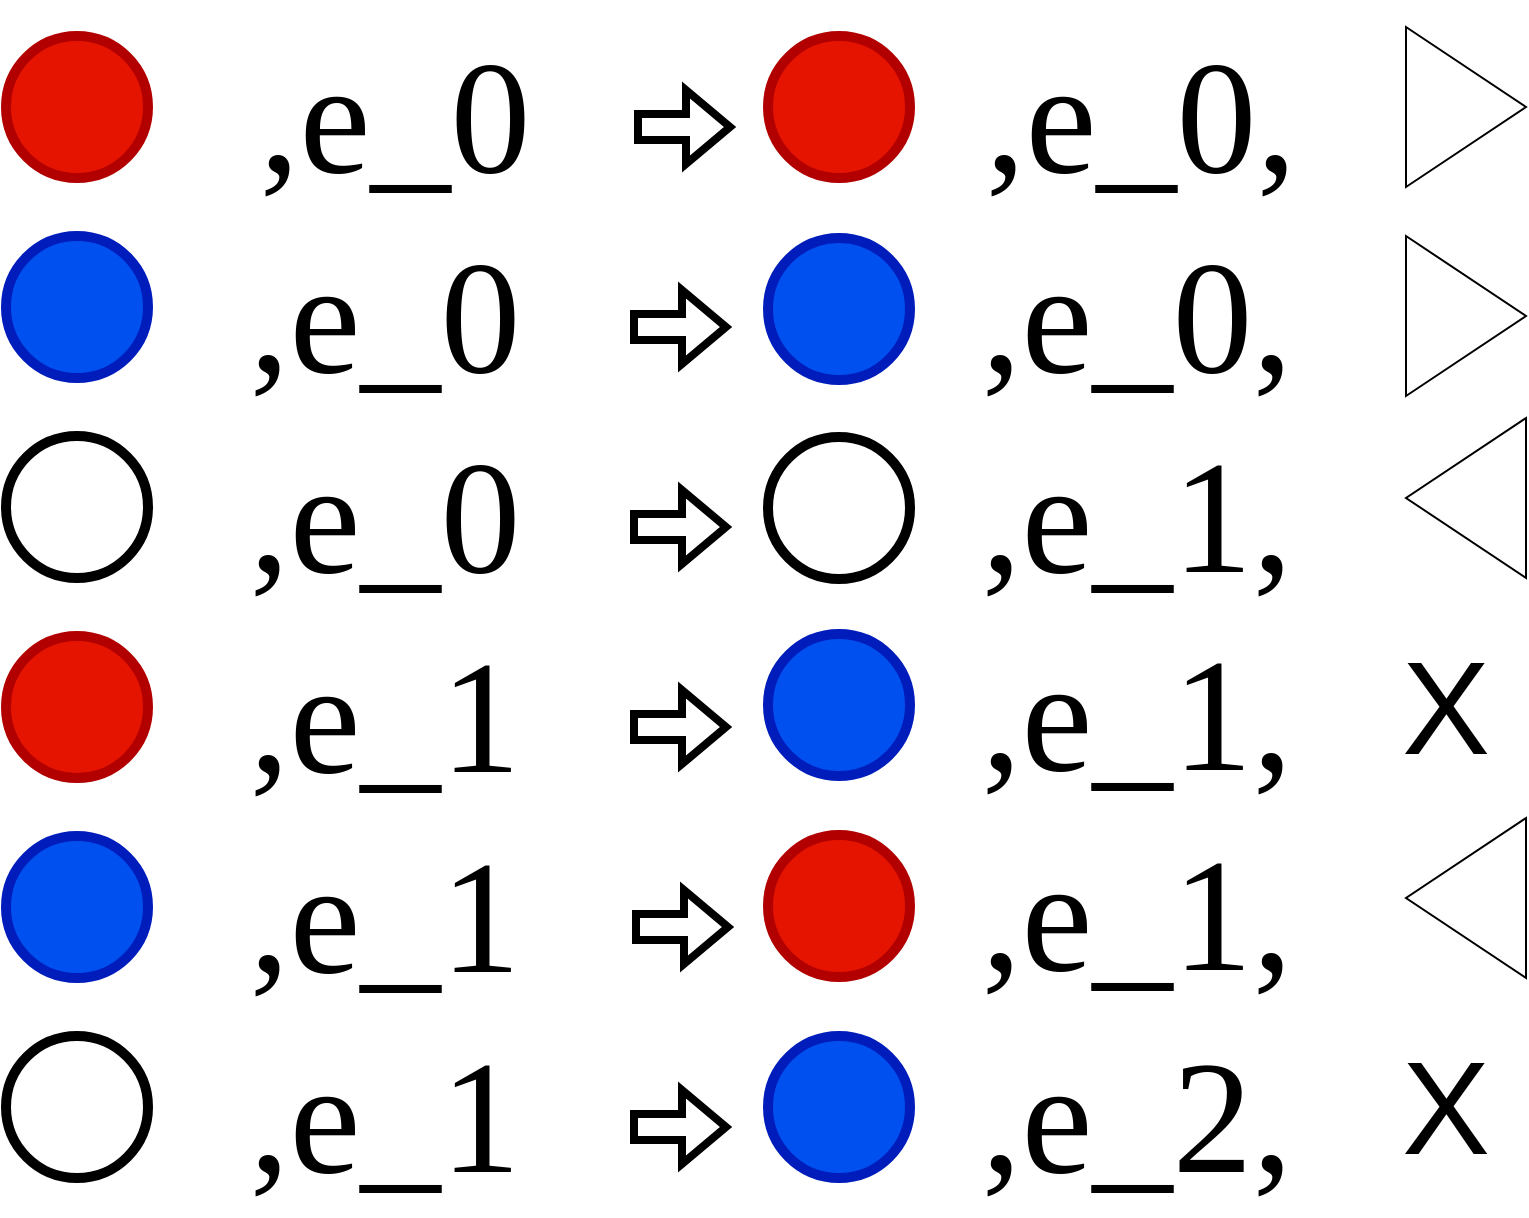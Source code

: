<mxfile version="28.2.5" pages="2">
  <diagram name="Vierge" id="iw29GuTBBNWIZzp9MncZ">
    <mxGraphModel dx="1418" dy="786" grid="1" gridSize="10" guides="1" tooltips="1" connect="1" arrows="1" fold="1" page="1" pageScale="1" pageWidth="827" pageHeight="1169" math="0" shadow="0">
      <root>
        <mxCell id="0" />
        <mxCell id="1" parent="0" />
        <mxCell id="5Nw2cEjZZyRtjWfq3DIT-2" value="" style="group" parent="1" vertex="1" connectable="0">
          <mxGeometry x="121" y="40" width="679" height="75.5" as="geometry" />
        </mxCell>
        <mxCell id="Um1-8LYJTlw4Rx7Kc_Mi-1" value="&lt;font style=&quot;font-size: 80px;&quot; face=&quot;Lucida Console&quot;&gt;,e_0&lt;/font&gt;" style="text;html=1;align=center;verticalAlign=middle;whiteSpace=wrap;rounded=0;fontSize=90;" parent="5Nw2cEjZZyRtjWfq3DIT-2" vertex="1">
          <mxGeometry x="-11" y="1" width="249" height="70" as="geometry" />
        </mxCell>
        <mxCell id="Um1-8LYJTlw4Rx7Kc_Mi-2" value="" style="shape=flexArrow;endArrow=classic;html=1;rounded=0;strokeWidth=4;" parent="5Nw2cEjZZyRtjWfq3DIT-2" edge="1">
          <mxGeometry width="50" height="50" relative="1" as="geometry">
            <mxPoint x="233" y="45.5" as="sourcePoint" />
            <mxPoint x="283" y="45.5" as="targetPoint" />
          </mxGeometry>
        </mxCell>
        <mxCell id="Um1-8LYJTlw4Rx7Kc_Mi-7" value="&lt;font style=&quot;font-size: 80px;&quot; face=&quot;Lucida Console&quot;&gt;,e_0,&lt;/font&gt;" style="text;html=1;align=center;verticalAlign=middle;whiteSpace=wrap;rounded=0;fontSize=90;" parent="5Nw2cEjZZyRtjWfq3DIT-2" vertex="1">
          <mxGeometry x="362" y="1" width="249" height="70" as="geometry" />
        </mxCell>
        <mxCell id="Um1-8LYJTlw4Rx7Kc_Mi-8" value="" style="ellipse;whiteSpace=wrap;html=1;aspect=fixed;strokeWidth=5;fillColor=#e51400;fontColor=#ffffff;strokeColor=#B20000;" parent="5Nw2cEjZZyRtjWfq3DIT-2" vertex="1">
          <mxGeometry x="300" width="71" height="71" as="geometry" />
        </mxCell>
        <mxCell id="PAMK1-eFw-0-vU9jOSh3-5" value="" style="triangle;whiteSpace=wrap;html=1;" vertex="1" parent="5Nw2cEjZZyRtjWfq3DIT-2">
          <mxGeometry x="619" y="-4.5" width="60" height="80" as="geometry" />
        </mxCell>
        <mxCell id="5Nw2cEjZZyRtjWfq3DIT-3" value="" style="group" parent="1" vertex="1" connectable="0">
          <mxGeometry x="40" y="140" width="670" height="71" as="geometry" />
        </mxCell>
        <mxCell id="5Nw2cEjZZyRtjWfq3DIT-4" value="&lt;font style=&quot;font-size: 80px;&quot; face=&quot;Lucida Console&quot;&gt;,e_0&lt;/font&gt;" style="text;html=1;align=center;verticalAlign=middle;whiteSpace=wrap;rounded=0;fontSize=90;" parent="5Nw2cEjZZyRtjWfq3DIT-3" vertex="1">
          <mxGeometry x="50" y="0.5" width="279" height="70" as="geometry" />
        </mxCell>
        <mxCell id="5Nw2cEjZZyRtjWfq3DIT-5" value="" style="shape=flexArrow;endArrow=classic;html=1;rounded=0;strokeWidth=4;" parent="5Nw2cEjZZyRtjWfq3DIT-3" edge="1">
          <mxGeometry width="50" height="50" relative="1" as="geometry">
            <mxPoint x="312" y="45.5" as="sourcePoint" />
            <mxPoint x="362" y="45.5" as="targetPoint" />
          </mxGeometry>
        </mxCell>
        <mxCell id="5Nw2cEjZZyRtjWfq3DIT-6" value="" style="ellipse;whiteSpace=wrap;html=1;aspect=fixed;strokeWidth=5;fillColor=#0050ef;fontColor=#ffffff;strokeColor=#001DBC;" parent="5Nw2cEjZZyRtjWfq3DIT-3" vertex="1">
          <mxGeometry width="71" height="71" as="geometry" />
        </mxCell>
        <mxCell id="5Nw2cEjZZyRtjWfq3DIT-7" value="&lt;span style=&quot;font-family: &amp;quot;Lucida Console&amp;quot;; font-size: 80px;&quot;&gt;,e_0,&lt;/span&gt;" style="text;html=1;align=center;verticalAlign=middle;whiteSpace=wrap;rounded=0;fontSize=90;" parent="5Nw2cEjZZyRtjWfq3DIT-3" vertex="1">
          <mxGeometry x="441" y="1" width="249" height="70" as="geometry" />
        </mxCell>
        <mxCell id="5Nw2cEjZZyRtjWfq3DIT-8" value="" style="ellipse;whiteSpace=wrap;html=1;aspect=fixed;strokeWidth=5;fillColor=#0050ef;fontColor=#ffffff;strokeColor=#001DBC;" parent="5Nw2cEjZZyRtjWfq3DIT-3" vertex="1">
          <mxGeometry x="381" y="1" width="71" height="71" as="geometry" />
        </mxCell>
        <mxCell id="5Nw2cEjZZyRtjWfq3DIT-9" value="" style="group" parent="1" vertex="1" connectable="0">
          <mxGeometry x="40" y="240" width="670" height="71" as="geometry" />
        </mxCell>
        <mxCell id="5Nw2cEjZZyRtjWfq3DIT-10" value="&lt;font style=&quot;font-size: 80px;&quot; face=&quot;Lucida Console&quot;&gt;,e_0&lt;/font&gt;" style="text;html=1;align=center;verticalAlign=middle;whiteSpace=wrap;rounded=0;fontSize=90;" parent="5Nw2cEjZZyRtjWfq3DIT-9" vertex="1">
          <mxGeometry x="50" y="0.5" width="279" height="70" as="geometry" />
        </mxCell>
        <mxCell id="5Nw2cEjZZyRtjWfq3DIT-11" value="" style="shape=flexArrow;endArrow=classic;html=1;rounded=0;strokeWidth=4;" parent="5Nw2cEjZZyRtjWfq3DIT-9" edge="1">
          <mxGeometry width="50" height="50" relative="1" as="geometry">
            <mxPoint x="312" y="45.5" as="sourcePoint" />
            <mxPoint x="362" y="45.5" as="targetPoint" />
          </mxGeometry>
        </mxCell>
        <mxCell id="5Nw2cEjZZyRtjWfq3DIT-12" value="" style="ellipse;whiteSpace=wrap;html=1;aspect=fixed;strokeWidth=5;" parent="5Nw2cEjZZyRtjWfq3DIT-9" vertex="1">
          <mxGeometry width="71" height="71" as="geometry" />
        </mxCell>
        <mxCell id="5Nw2cEjZZyRtjWfq3DIT-13" value="&lt;span style=&quot;font-family: &amp;quot;Lucida Console&amp;quot;; font-size: 80px;&quot;&gt;,e_1,&lt;/span&gt;" style="text;html=1;align=center;verticalAlign=middle;whiteSpace=wrap;rounded=0;fontSize=90;" parent="5Nw2cEjZZyRtjWfq3DIT-9" vertex="1">
          <mxGeometry x="441" y="0.5" width="249" height="70" as="geometry" />
        </mxCell>
        <mxCell id="5Nw2cEjZZyRtjWfq3DIT-14" value="" style="ellipse;whiteSpace=wrap;html=1;aspect=fixed;strokeWidth=5;" parent="5Nw2cEjZZyRtjWfq3DIT-9" vertex="1">
          <mxGeometry x="381" y="0.5" width="71" height="71" as="geometry" />
        </mxCell>
        <mxCell id="5Nw2cEjZZyRtjWfq3DIT-15" value="" style="group" parent="1" vertex="1" connectable="0">
          <mxGeometry x="40" y="340" width="670" height="71" as="geometry" />
        </mxCell>
        <mxCell id="5Nw2cEjZZyRtjWfq3DIT-16" value="&lt;font style=&quot;font-size: 80px;&quot; face=&quot;Lucida Console&quot;&gt;,e_1&lt;/font&gt;" style="text;html=1;align=center;verticalAlign=middle;whiteSpace=wrap;rounded=0;fontSize=90;" parent="5Nw2cEjZZyRtjWfq3DIT-15" vertex="1">
          <mxGeometry x="50" y="0.5" width="279" height="70" as="geometry" />
        </mxCell>
        <mxCell id="5Nw2cEjZZyRtjWfq3DIT-17" value="" style="shape=flexArrow;endArrow=classic;html=1;rounded=0;strokeWidth=4;" parent="5Nw2cEjZZyRtjWfq3DIT-15" edge="1">
          <mxGeometry width="50" height="50" relative="1" as="geometry">
            <mxPoint x="312" y="45.5" as="sourcePoint" />
            <mxPoint x="362" y="45.5" as="targetPoint" />
          </mxGeometry>
        </mxCell>
        <mxCell id="5Nw2cEjZZyRtjWfq3DIT-18" value="" style="ellipse;whiteSpace=wrap;html=1;aspect=fixed;strokeWidth=5;fillColor=#e51400;fontColor=#ffffff;strokeColor=#B20000;" parent="5Nw2cEjZZyRtjWfq3DIT-15" vertex="1">
          <mxGeometry width="71" height="71" as="geometry" />
        </mxCell>
        <mxCell id="5Nw2cEjZZyRtjWfq3DIT-19" value="&lt;span style=&quot;font-family: &amp;quot;Lucida Console&amp;quot;; font-size: 80px;&quot;&gt;,e_1,&lt;/span&gt;" style="text;html=1;align=center;verticalAlign=middle;whiteSpace=wrap;rounded=0;fontSize=90;" parent="5Nw2cEjZZyRtjWfq3DIT-15" vertex="1">
          <mxGeometry x="441" width="249" height="70" as="geometry" />
        </mxCell>
        <mxCell id="5Nw2cEjZZyRtjWfq3DIT-20" value="" style="ellipse;whiteSpace=wrap;html=1;aspect=fixed;strokeWidth=5;fillColor=#0050ef;fontColor=#ffffff;strokeColor=#001DBC;" parent="5Nw2cEjZZyRtjWfq3DIT-15" vertex="1">
          <mxGeometry x="381" y="-1" width="71" height="71" as="geometry" />
        </mxCell>
        <mxCell id="5Nw2cEjZZyRtjWfq3DIT-51" value="" style="group" parent="1" vertex="1" connectable="0">
          <mxGeometry x="40" y="440" width="670" height="71" as="geometry" />
        </mxCell>
        <mxCell id="5Nw2cEjZZyRtjWfq3DIT-52" value="&lt;font style=&quot;font-size: 80px;&quot; face=&quot;Lucida Console&quot;&gt;,e_1&lt;/font&gt;" style="text;html=1;align=center;verticalAlign=middle;whiteSpace=wrap;rounded=0;fontSize=90;" parent="5Nw2cEjZZyRtjWfq3DIT-51" vertex="1">
          <mxGeometry x="50" y="0.5" width="279" height="70" as="geometry" />
        </mxCell>
        <mxCell id="5Nw2cEjZZyRtjWfq3DIT-53" value="" style="shape=flexArrow;endArrow=classic;html=1;rounded=0;strokeWidth=4;" parent="5Nw2cEjZZyRtjWfq3DIT-51" edge="1">
          <mxGeometry width="50" height="50" relative="1" as="geometry">
            <mxPoint x="313" y="45.5" as="sourcePoint" />
            <mxPoint x="363" y="45.5" as="targetPoint" />
          </mxGeometry>
        </mxCell>
        <mxCell id="5Nw2cEjZZyRtjWfq3DIT-54" value="" style="ellipse;whiteSpace=wrap;html=1;aspect=fixed;strokeWidth=5;fillColor=#0050ef;fontColor=#ffffff;strokeColor=#001DBC;" parent="5Nw2cEjZZyRtjWfq3DIT-51" vertex="1">
          <mxGeometry width="71" height="71" as="geometry" />
        </mxCell>
        <mxCell id="5Nw2cEjZZyRtjWfq3DIT-56" value="" style="ellipse;whiteSpace=wrap;html=1;aspect=fixed;strokeWidth=5;fillColor=#e51400;fontColor=#ffffff;strokeColor=#B20000;" parent="5Nw2cEjZZyRtjWfq3DIT-51" vertex="1">
          <mxGeometry x="381" y="-0.5" width="71" height="71" as="geometry" />
        </mxCell>
        <mxCell id="5Nw2cEjZZyRtjWfq3DIT-57" value="" style="group" parent="1" vertex="1" connectable="0">
          <mxGeometry x="40" y="540" width="670" height="71" as="geometry" />
        </mxCell>
        <mxCell id="5Nw2cEjZZyRtjWfq3DIT-58" value="&lt;font style=&quot;font-size: 80px;&quot; face=&quot;Lucida Console&quot;&gt;,e_1&lt;/font&gt;" style="text;html=1;align=center;verticalAlign=middle;whiteSpace=wrap;rounded=0;fontSize=90;" parent="5Nw2cEjZZyRtjWfq3DIT-57" vertex="1">
          <mxGeometry x="50" y="0.5" width="279" height="70" as="geometry" />
        </mxCell>
        <mxCell id="5Nw2cEjZZyRtjWfq3DIT-59" value="" style="shape=flexArrow;endArrow=classic;html=1;rounded=0;strokeWidth=4;" parent="5Nw2cEjZZyRtjWfq3DIT-57" edge="1">
          <mxGeometry width="50" height="50" relative="1" as="geometry">
            <mxPoint x="312" y="45.5" as="sourcePoint" />
            <mxPoint x="362" y="45.5" as="targetPoint" />
          </mxGeometry>
        </mxCell>
        <mxCell id="5Nw2cEjZZyRtjWfq3DIT-60" value="" style="ellipse;whiteSpace=wrap;html=1;aspect=fixed;strokeWidth=5;" parent="5Nw2cEjZZyRtjWfq3DIT-57" vertex="1">
          <mxGeometry width="71" height="71" as="geometry" />
        </mxCell>
        <mxCell id="5Nw2cEjZZyRtjWfq3DIT-61" value="&lt;span style=&quot;font-family: &amp;quot;Lucida Console&amp;quot;; font-size: 80px;&quot;&gt;,e_2,&lt;/span&gt;" style="text;html=1;align=center;verticalAlign=middle;whiteSpace=wrap;rounded=0;fontSize=90;" parent="5Nw2cEjZZyRtjWfq3DIT-57" vertex="1">
          <mxGeometry x="441" y="1" width="249" height="70" as="geometry" />
        </mxCell>
        <mxCell id="5Nw2cEjZZyRtjWfq3DIT-62" value="" style="ellipse;whiteSpace=wrap;html=1;aspect=fixed;strokeWidth=5;fillColor=#0050ef;fontColor=#ffffff;strokeColor=#001DBC;" parent="5Nw2cEjZZyRtjWfq3DIT-57" vertex="1">
          <mxGeometry x="381" width="71" height="71" as="geometry" />
        </mxCell>
        <mxCell id="Um1-8LYJTlw4Rx7Kc_Mi-4" value="" style="ellipse;whiteSpace=wrap;html=1;aspect=fixed;strokeWidth=5;fillColor=#e51400;fontColor=#ffffff;strokeColor=#B20000;" parent="1" vertex="1">
          <mxGeometry x="40" y="40" width="71" height="71" as="geometry" />
        </mxCell>
        <mxCell id="5Nw2cEjZZyRtjWfq3DIT-55" value="&lt;span style=&quot;font-family: &amp;quot;Lucida Console&amp;quot;; font-size: 80px;&quot;&gt;,e_1,&lt;/span&gt;" style="text;html=1;align=center;verticalAlign=middle;whiteSpace=wrap;rounded=0;fontSize=90;" parent="1" vertex="1">
          <mxGeometry x="481" y="440" width="249" height="70" as="geometry" />
        </mxCell>
        <mxCell id="PAMK1-eFw-0-vU9jOSh3-6" value="" style="triangle;whiteSpace=wrap;html=1;" vertex="1" parent="1">
          <mxGeometry x="740" y="140" width="60" height="80" as="geometry" />
        </mxCell>
        <mxCell id="PAMK1-eFw-0-vU9jOSh3-8" value="" style="triangle;whiteSpace=wrap;html=1;rotation=-180;" vertex="1" parent="1">
          <mxGeometry x="740" y="231" width="60" height="80" as="geometry" />
        </mxCell>
        <mxCell id="PAMK1-eFw-0-vU9jOSh3-9" value="" style="triangle;whiteSpace=wrap;html=1;rotation=-180;" vertex="1" parent="1">
          <mxGeometry x="740" y="431" width="60" height="80" as="geometry" />
        </mxCell>
        <mxCell id="PAMK1-eFw-0-vU9jOSh3-13" value="&lt;span style=&quot;font-size: 66px;&quot;&gt;X&lt;/span&gt;" style="text;html=1;align=center;verticalAlign=middle;whiteSpace=wrap;rounded=0;strokeWidth=15;" vertex="1" parent="1">
          <mxGeometry x="730" y="360.5" width="60" height="30" as="geometry" />
        </mxCell>
        <mxCell id="PAMK1-eFw-0-vU9jOSh3-14" value="&lt;span style=&quot;font-size: 66px;&quot;&gt;X&lt;/span&gt;" style="text;html=1;align=center;verticalAlign=middle;whiteSpace=wrap;rounded=0;strokeWidth=15;" vertex="1" parent="1">
          <mxGeometry x="730" y="560.5" width="60" height="30" as="geometry" />
        </mxCell>
      </root>
    </mxGraphModel>
  </diagram>
  <diagram name="Copie de Vierge" id="YSkeML-i-OIidsR601eB">
    <mxGraphModel dx="2363" dy="1310" grid="1" gridSize="10" guides="1" tooltips="1" connect="1" arrows="1" fold="1" page="1" pageScale="1" pageWidth="827" pageHeight="1169" math="0" shadow="0">
      <root>
        <mxCell id="mK7AEvNCzEup03ffpc5W-0" />
        <mxCell id="mK7AEvNCzEup03ffpc5W-1" parent="mK7AEvNCzEup03ffpc5W-0" />
        <mxCell id="mK7AEvNCzEup03ffpc5W-2" value="" style="group" vertex="1" connectable="0" parent="mK7AEvNCzEup03ffpc5W-1">
          <mxGeometry x="121" y="40" width="679" height="75.5" as="geometry" />
        </mxCell>
        <mxCell id="mK7AEvNCzEup03ffpc5W-3" value="&lt;font style=&quot;font-size: 80px;&quot; face=&quot;Lucida Console&quot;&gt;,e_0&lt;/font&gt;" style="text;html=1;align=center;verticalAlign=middle;whiteSpace=wrap;rounded=0;fontSize=90;" vertex="1" parent="mK7AEvNCzEup03ffpc5W-2">
          <mxGeometry x="-11" y="1" width="249" height="70" as="geometry" />
        </mxCell>
        <mxCell id="mK7AEvNCzEup03ffpc5W-4" value="" style="shape=flexArrow;endArrow=classic;html=1;rounded=0;strokeWidth=4;" edge="1" parent="mK7AEvNCzEup03ffpc5W-2">
          <mxGeometry width="50" height="50" relative="1" as="geometry">
            <mxPoint x="233" y="45.5" as="sourcePoint" />
            <mxPoint x="283" y="45.5" as="targetPoint" />
          </mxGeometry>
        </mxCell>
        <mxCell id="mK7AEvNCzEup03ffpc5W-5" value="&lt;font style=&quot;font-size: 80px;&quot; face=&quot;Lucida Console&quot;&gt;,e_0,&lt;/font&gt;" style="text;html=1;align=center;verticalAlign=middle;whiteSpace=wrap;rounded=0;fontSize=90;" vertex="1" parent="mK7AEvNCzEup03ffpc5W-2">
          <mxGeometry x="362" y="1" width="249" height="70" as="geometry" />
        </mxCell>
        <mxCell id="mK7AEvNCzEup03ffpc5W-6" value="" style="ellipse;whiteSpace=wrap;html=1;aspect=fixed;strokeWidth=5;fillColor=#e51400;fontColor=#ffffff;strokeColor=#B20000;" vertex="1" parent="mK7AEvNCzEup03ffpc5W-2">
          <mxGeometry x="300" width="71" height="71" as="geometry" />
        </mxCell>
        <mxCell id="mK7AEvNCzEup03ffpc5W-7" value="" style="triangle;whiteSpace=wrap;html=1;rotation=-180;" vertex="1" parent="mK7AEvNCzEup03ffpc5W-2">
          <mxGeometry x="619" y="-4.5" width="60" height="80" as="geometry" />
        </mxCell>
        <mxCell id="mK7AEvNCzEup03ffpc5W-37" value="" style="ellipse;whiteSpace=wrap;html=1;aspect=fixed;strokeWidth=5;fillColor=#e51400;fontColor=#ffffff;strokeColor=#B20000;" vertex="1" parent="mK7AEvNCzEup03ffpc5W-1">
          <mxGeometry x="40" y="40" width="71" height="71" as="geometry" />
        </mxCell>
        <mxCell id="bk8RgZqtoXm7admzEp6H-133" value="" style="group" vertex="1" connectable="0" parent="mK7AEvNCzEup03ffpc5W-1">
          <mxGeometry x="121" y="140" width="679" height="75.5" as="geometry" />
        </mxCell>
        <mxCell id="bk8RgZqtoXm7admzEp6H-134" value="&lt;font style=&quot;font-size: 80px;&quot; face=&quot;Lucida Console&quot;&gt;,e_0&lt;/font&gt;" style="text;html=1;align=center;verticalAlign=middle;whiteSpace=wrap;rounded=0;fontSize=90;" vertex="1" parent="bk8RgZqtoXm7admzEp6H-133">
          <mxGeometry x="-11" y="1" width="249" height="70" as="geometry" />
        </mxCell>
        <mxCell id="bk8RgZqtoXm7admzEp6H-135" value="" style="shape=flexArrow;endArrow=classic;html=1;rounded=0;strokeWidth=4;" edge="1" parent="bk8RgZqtoXm7admzEp6H-133">
          <mxGeometry width="50" height="50" relative="1" as="geometry">
            <mxPoint x="233" y="45.5" as="sourcePoint" />
            <mxPoint x="283" y="45.5" as="targetPoint" />
          </mxGeometry>
        </mxCell>
        <mxCell id="bk8RgZqtoXm7admzEp6H-136" value="&lt;font style=&quot;font-size: 80px;&quot; face=&quot;Lucida Console&quot;&gt;,e_0,&lt;/font&gt;" style="text;html=1;align=center;verticalAlign=middle;whiteSpace=wrap;rounded=0;fontSize=90;" vertex="1" parent="bk8RgZqtoXm7admzEp6H-133">
          <mxGeometry x="362" y="1" width="249" height="70" as="geometry" />
        </mxCell>
        <mxCell id="bk8RgZqtoXm7admzEp6H-137" value="" style="ellipse;whiteSpace=wrap;html=1;aspect=fixed;strokeWidth=5;fillColor=#0050ef;fontColor=#ffffff;strokeColor=#001DBC;" vertex="1" parent="bk8RgZqtoXm7admzEp6H-133">
          <mxGeometry x="300" width="71" height="71" as="geometry" />
        </mxCell>
        <mxCell id="bk8RgZqtoXm7admzEp6H-138" value="" style="triangle;whiteSpace=wrap;html=1;rotation=-180;" vertex="1" parent="bk8RgZqtoXm7admzEp6H-133">
          <mxGeometry x="619" y="-4.5" width="60" height="80" as="geometry" />
        </mxCell>
        <mxCell id="bk8RgZqtoXm7admzEp6H-139" value="" style="ellipse;whiteSpace=wrap;html=1;aspect=fixed;strokeWidth=5;fillColor=#0050ef;fontColor=#ffffff;strokeColor=#001DBC;" vertex="1" parent="mK7AEvNCzEup03ffpc5W-1">
          <mxGeometry x="40" y="140" width="71" height="71" as="geometry" />
        </mxCell>
        <mxCell id="bk8RgZqtoXm7admzEp6H-140" value="" style="group" vertex="1" connectable="0" parent="mK7AEvNCzEup03ffpc5W-1">
          <mxGeometry x="121" y="240" width="679" height="75.5" as="geometry" />
        </mxCell>
        <mxCell id="bk8RgZqtoXm7admzEp6H-141" value="&lt;font style=&quot;font-size: 80px;&quot; face=&quot;Lucida Console&quot;&gt;,e_0&lt;/font&gt;" style="text;html=1;align=center;verticalAlign=middle;whiteSpace=wrap;rounded=0;fontSize=90;" vertex="1" parent="bk8RgZqtoXm7admzEp6H-140">
          <mxGeometry x="-11" y="1" width="249" height="70" as="geometry" />
        </mxCell>
        <mxCell id="bk8RgZqtoXm7admzEp6H-142" value="" style="shape=flexArrow;endArrow=classic;html=1;rounded=0;strokeWidth=4;" edge="1" parent="bk8RgZqtoXm7admzEp6H-140">
          <mxGeometry width="50" height="50" relative="1" as="geometry">
            <mxPoint x="233" y="45.5" as="sourcePoint" />
            <mxPoint x="283" y="45.5" as="targetPoint" />
          </mxGeometry>
        </mxCell>
        <mxCell id="bk8RgZqtoXm7admzEp6H-143" value="&lt;font style=&quot;font-size: 80px;&quot; face=&quot;Lucida Console&quot;&gt;,e_0,&lt;/font&gt;" style="text;html=1;align=center;verticalAlign=middle;whiteSpace=wrap;rounded=0;fontSize=90;" vertex="1" parent="bk8RgZqtoXm7admzEp6H-140">
          <mxGeometry x="362" y="1" width="249" height="70" as="geometry" />
        </mxCell>
        <mxCell id="bk8RgZqtoXm7admzEp6H-144" value="" style="ellipse;whiteSpace=wrap;html=1;aspect=fixed;strokeWidth=5;fillColor=#60a917;fontColor=#ffffff;strokeColor=#2D7600;" vertex="1" parent="bk8RgZqtoXm7admzEp6H-140">
          <mxGeometry x="300" width="71" height="71" as="geometry" />
        </mxCell>
        <mxCell id="bk8RgZqtoXm7admzEp6H-145" value="" style="triangle;whiteSpace=wrap;html=1;rotation=-180;" vertex="1" parent="bk8RgZqtoXm7admzEp6H-140">
          <mxGeometry x="619" y="-4.5" width="60" height="80" as="geometry" />
        </mxCell>
        <mxCell id="bk8RgZqtoXm7admzEp6H-146" value="" style="ellipse;whiteSpace=wrap;html=1;aspect=fixed;strokeWidth=5;fillColor=#008a00;fontColor=#ffffff;strokeColor=#005700;" vertex="1" parent="mK7AEvNCzEup03ffpc5W-1">
          <mxGeometry x="40" y="240" width="71" height="71" as="geometry" />
        </mxCell>
        <mxCell id="bk8RgZqtoXm7admzEp6H-147" value="" style="group" vertex="1" connectable="0" parent="mK7AEvNCzEup03ffpc5W-1">
          <mxGeometry x="121" y="340" width="679" height="75.5" as="geometry" />
        </mxCell>
        <mxCell id="bk8RgZqtoXm7admzEp6H-148" value="&lt;font style=&quot;font-size: 80px;&quot; face=&quot;Lucida Console&quot;&gt;,e_0&lt;/font&gt;" style="text;html=1;align=center;verticalAlign=middle;whiteSpace=wrap;rounded=0;fontSize=90;" vertex="1" parent="bk8RgZqtoXm7admzEp6H-147">
          <mxGeometry x="-11" y="1" width="249" height="70" as="geometry" />
        </mxCell>
        <mxCell id="bk8RgZqtoXm7admzEp6H-149" value="" style="shape=flexArrow;endArrow=classic;html=1;rounded=0;strokeWidth=4;" edge="1" parent="bk8RgZqtoXm7admzEp6H-147">
          <mxGeometry width="50" height="50" relative="1" as="geometry">
            <mxPoint x="233" y="45.5" as="sourcePoint" />
            <mxPoint x="283" y="45.5" as="targetPoint" />
          </mxGeometry>
        </mxCell>
        <mxCell id="bk8RgZqtoXm7admzEp6H-150" value="&lt;font style=&quot;font-size: 80px;&quot; face=&quot;Lucida Console&quot;&gt;,e_0,&lt;/font&gt;" style="text;html=1;align=center;verticalAlign=middle;whiteSpace=wrap;rounded=0;fontSize=90;" vertex="1" parent="bk8RgZqtoXm7admzEp6H-147">
          <mxGeometry x="362" y="1" width="249" height="70" as="geometry" />
        </mxCell>
        <mxCell id="bk8RgZqtoXm7admzEp6H-152" value="" style="triangle;whiteSpace=wrap;html=1;rotation=-180;" vertex="1" parent="bk8RgZqtoXm7admzEp6H-147">
          <mxGeometry x="619" y="-4.5" width="60" height="80" as="geometry" />
        </mxCell>
        <mxCell id="bk8RgZqtoXm7admzEp6H-182" value="" style="ellipse;whiteSpace=wrap;html=1;aspect=fixed;strokeWidth=5;fillColor=#FFFF33;fontColor=#ffffff;strokeColor=#CCCC00;" vertex="1" parent="bk8RgZqtoXm7admzEp6H-147">
          <mxGeometry x="304" y="4.5" width="71" height="71" as="geometry" />
        </mxCell>
        <mxCell id="bk8RgZqtoXm7admzEp6H-153" value="" style="ellipse;whiteSpace=wrap;html=1;aspect=fixed;strokeWidth=5;fillColor=#FFFF33;fontColor=#ffffff;strokeColor=#CCCC00;" vertex="1" parent="mK7AEvNCzEup03ffpc5W-1">
          <mxGeometry x="40" y="340" width="71" height="71" as="geometry" />
        </mxCell>
        <mxCell id="bk8RgZqtoXm7admzEp6H-154" value="" style="group" vertex="1" connectable="0" parent="mK7AEvNCzEup03ffpc5W-1">
          <mxGeometry x="121" y="440" width="679" height="75.5" as="geometry" />
        </mxCell>
        <mxCell id="bk8RgZqtoXm7admzEp6H-155" value="&lt;font style=&quot;font-size: 80px;&quot; face=&quot;Lucida Console&quot;&gt;,e_0&lt;/font&gt;" style="text;html=1;align=center;verticalAlign=middle;whiteSpace=wrap;rounded=0;fontSize=90;" vertex="1" parent="bk8RgZqtoXm7admzEp6H-154">
          <mxGeometry x="-11" y="1" width="249" height="70" as="geometry" />
        </mxCell>
        <mxCell id="bk8RgZqtoXm7admzEp6H-156" value="" style="shape=flexArrow;endArrow=classic;html=1;rounded=0;strokeWidth=4;" edge="1" parent="bk8RgZqtoXm7admzEp6H-154">
          <mxGeometry width="50" height="50" relative="1" as="geometry">
            <mxPoint x="233" y="45.5" as="sourcePoint" />
            <mxPoint x="283" y="45.5" as="targetPoint" />
          </mxGeometry>
        </mxCell>
        <mxCell id="bk8RgZqtoXm7admzEp6H-157" value="&lt;font style=&quot;font-size: 80px;&quot; face=&quot;Lucida Console&quot;&gt;,e_1,&lt;/font&gt;" style="text;html=1;align=center;verticalAlign=middle;whiteSpace=wrap;rounded=0;fontSize=90;" vertex="1" parent="bk8RgZqtoXm7admzEp6H-154">
          <mxGeometry x="362" y="1" width="249" height="70" as="geometry" />
        </mxCell>
        <mxCell id="bk8RgZqtoXm7admzEp6H-158" value="" style="ellipse;whiteSpace=wrap;html=1;aspect=fixed;strokeWidth=5;fillColor=#FFFFFF;fontColor=#ffffff;strokeColor=#000000;" vertex="1" parent="bk8RgZqtoXm7admzEp6H-154">
          <mxGeometry x="300" width="71" height="71" as="geometry" />
        </mxCell>
        <mxCell id="bk8RgZqtoXm7admzEp6H-159" value="" style="triangle;whiteSpace=wrap;html=1;rotation=-1;" vertex="1" parent="bk8RgZqtoXm7admzEp6H-154">
          <mxGeometry x="619" y="-4.5" width="60" height="80" as="geometry" />
        </mxCell>
        <mxCell id="bk8RgZqtoXm7admzEp6H-160" value="" style="ellipse;whiteSpace=wrap;html=1;aspect=fixed;strokeWidth=5;fillColor=#FFFFFF;fontColor=#ffffff;strokeColor=#000000;" vertex="1" parent="mK7AEvNCzEup03ffpc5W-1">
          <mxGeometry x="40" y="440" width="71" height="71" as="geometry" />
        </mxCell>
        <mxCell id="bk8RgZqtoXm7admzEp6H-161" value="" style="group" vertex="1" connectable="0" parent="mK7AEvNCzEup03ffpc5W-1">
          <mxGeometry x="121" y="540" width="679" height="75.5" as="geometry" />
        </mxCell>
        <mxCell id="bk8RgZqtoXm7admzEp6H-162" value="&lt;font style=&quot;font-size: 80px;&quot; face=&quot;Lucida Console&quot;&gt;,e_1&lt;/font&gt;" style="text;html=1;align=center;verticalAlign=middle;whiteSpace=wrap;rounded=0;fontSize=90;" vertex="1" parent="bk8RgZqtoXm7admzEp6H-161">
          <mxGeometry x="-11" y="1" width="249" height="70" as="geometry" />
        </mxCell>
        <mxCell id="bk8RgZqtoXm7admzEp6H-163" value="" style="shape=flexArrow;endArrow=classic;html=1;rounded=0;strokeWidth=4;" edge="1" parent="bk8RgZqtoXm7admzEp6H-161">
          <mxGeometry width="50" height="50" relative="1" as="geometry">
            <mxPoint x="233" y="45.5" as="sourcePoint" />
            <mxPoint x="283" y="45.5" as="targetPoint" />
          </mxGeometry>
        </mxCell>
        <mxCell id="bk8RgZqtoXm7admzEp6H-164" value="&lt;font style=&quot;font-size: 80px;&quot; face=&quot;Lucida Console&quot;&gt;,e_1,&lt;/font&gt;" style="text;html=1;align=center;verticalAlign=middle;whiteSpace=wrap;rounded=0;fontSize=90;" vertex="1" parent="bk8RgZqtoXm7admzEp6H-161">
          <mxGeometry x="362" y="1" width="249" height="70" as="geometry" />
        </mxCell>
        <mxCell id="bk8RgZqtoXm7admzEp6H-165" value="" style="ellipse;whiteSpace=wrap;html=1;aspect=fixed;strokeWidth=5;fillColor=#e51400;fontColor=#ffffff;strokeColor=#B20000;" vertex="1" parent="bk8RgZqtoXm7admzEp6H-161">
          <mxGeometry x="300" width="71" height="71" as="geometry" />
        </mxCell>
        <mxCell id="bk8RgZqtoXm7admzEp6H-166" value="" style="triangle;whiteSpace=wrap;html=1;rotation=0;" vertex="1" parent="bk8RgZqtoXm7admzEp6H-161">
          <mxGeometry x="619" y="-4.5" width="60" height="80" as="geometry" />
        </mxCell>
        <mxCell id="bk8RgZqtoXm7admzEp6H-167" value="" style="ellipse;whiteSpace=wrap;html=1;aspect=fixed;strokeWidth=5;fillColor=#e51400;fontColor=#ffffff;strokeColor=#B20000;" vertex="1" parent="mK7AEvNCzEup03ffpc5W-1">
          <mxGeometry x="40" y="540" width="71" height="71" as="geometry" />
        </mxCell>
        <mxCell id="bk8RgZqtoXm7admzEp6H-168" value="" style="group" vertex="1" connectable="0" parent="mK7AEvNCzEup03ffpc5W-1">
          <mxGeometry x="121" y="640" width="679" height="75.5" as="geometry" />
        </mxCell>
        <mxCell id="bk8RgZqtoXm7admzEp6H-169" value="&lt;span style=&quot;font-family: &amp;quot;Lucida Console&amp;quot;; font-size: 80px;&quot;&gt;,e_1&lt;/span&gt;" style="text;html=1;align=center;verticalAlign=middle;whiteSpace=wrap;rounded=0;fontSize=90;" vertex="1" parent="bk8RgZqtoXm7admzEp6H-168">
          <mxGeometry x="-11" y="1" width="249" height="70" as="geometry" />
        </mxCell>
        <mxCell id="bk8RgZqtoXm7admzEp6H-170" value="" style="shape=flexArrow;endArrow=classic;html=1;rounded=0;strokeWidth=4;" edge="1" parent="bk8RgZqtoXm7admzEp6H-168">
          <mxGeometry width="50" height="50" relative="1" as="geometry">
            <mxPoint x="233" y="45.5" as="sourcePoint" />
            <mxPoint x="283" y="45.5" as="targetPoint" />
          </mxGeometry>
        </mxCell>
        <mxCell id="bk8RgZqtoXm7admzEp6H-171" value="&lt;font style=&quot;font-size: 80px;&quot; face=&quot;Lucida Console&quot;&gt;,e_1,&lt;/font&gt;" style="text;html=1;align=center;verticalAlign=middle;whiteSpace=wrap;rounded=0;fontSize=90;" vertex="1" parent="bk8RgZqtoXm7admzEp6H-168">
          <mxGeometry x="362" y="1" width="249" height="70" as="geometry" />
        </mxCell>
        <mxCell id="bk8RgZqtoXm7admzEp6H-172" value="" style="ellipse;whiteSpace=wrap;html=1;aspect=fixed;strokeWidth=5;fillColor=#008a00;fontColor=#ffffff;strokeColor=#005700;" vertex="1" parent="bk8RgZqtoXm7admzEp6H-168">
          <mxGeometry x="300" width="71" height="71" as="geometry" />
        </mxCell>
        <mxCell id="bk8RgZqtoXm7admzEp6H-173" value="" style="triangle;whiteSpace=wrap;html=1;rotation=-1;" vertex="1" parent="bk8RgZqtoXm7admzEp6H-168">
          <mxGeometry x="619" y="-4.5" width="60" height="80" as="geometry" />
        </mxCell>
        <mxCell id="bk8RgZqtoXm7admzEp6H-174" value="" style="ellipse;whiteSpace=wrap;html=1;aspect=fixed;strokeWidth=5;fillColor=#0050ef;fontColor=#ffffff;strokeColor=#001DBC;" vertex="1" parent="mK7AEvNCzEup03ffpc5W-1">
          <mxGeometry x="40" y="640" width="71" height="71" as="geometry" />
        </mxCell>
        <mxCell id="bk8RgZqtoXm7admzEp6H-175" value="" style="group" vertex="1" connectable="0" parent="mK7AEvNCzEup03ffpc5W-1">
          <mxGeometry x="121" y="740" width="679" height="75.5" as="geometry" />
        </mxCell>
        <mxCell id="bk8RgZqtoXm7admzEp6H-176" value="&lt;span style=&quot;font-family: &amp;quot;Lucida Console&amp;quot;; font-size: 80px;&quot;&gt;,e_1&lt;/span&gt;" style="text;html=1;align=center;verticalAlign=middle;whiteSpace=wrap;rounded=0;fontSize=90;" vertex="1" parent="bk8RgZqtoXm7admzEp6H-175">
          <mxGeometry x="-11" y="1" width="249" height="70" as="geometry" />
        </mxCell>
        <mxCell id="bk8RgZqtoXm7admzEp6H-177" value="" style="shape=flexArrow;endArrow=classic;html=1;rounded=0;strokeWidth=4;" edge="1" parent="bk8RgZqtoXm7admzEp6H-175">
          <mxGeometry width="50" height="50" relative="1" as="geometry">
            <mxPoint x="233" y="45.5" as="sourcePoint" />
            <mxPoint x="283" y="45.5" as="targetPoint" />
          </mxGeometry>
        </mxCell>
        <mxCell id="bk8RgZqtoXm7admzEp6H-178" value="&lt;font style=&quot;font-size: 80px;&quot; face=&quot;Lucida Console&quot;&gt;,e_2,&lt;/font&gt;" style="text;html=1;align=center;verticalAlign=middle;whiteSpace=wrap;rounded=0;fontSize=90;" vertex="1" parent="bk8RgZqtoXm7admzEp6H-175">
          <mxGeometry x="362" y="1" width="249" height="70" as="geometry" />
        </mxCell>
        <mxCell id="bk8RgZqtoXm7admzEp6H-179" value="" style="ellipse;whiteSpace=wrap;html=1;aspect=fixed;strokeWidth=5;fillColor=#e51400;fontColor=#ffffff;strokeColor=#B20000;" vertex="1" parent="bk8RgZqtoXm7admzEp6H-175">
          <mxGeometry x="300" width="71" height="71" as="geometry" />
        </mxCell>
        <mxCell id="bk8RgZqtoXm7admzEp6H-180" value="" style="triangle;whiteSpace=wrap;html=1;rotation=0;" vertex="1" parent="bk8RgZqtoXm7admzEp6H-175">
          <mxGeometry x="619" y="-4.5" width="60" height="80" as="geometry" />
        </mxCell>
        <mxCell id="bk8RgZqtoXm7admzEp6H-181" value="" style="ellipse;whiteSpace=wrap;html=1;aspect=fixed;strokeWidth=5;fillColor=#008a00;fontColor=#ffffff;strokeColor=#005700;" vertex="1" parent="mK7AEvNCzEup03ffpc5W-1">
          <mxGeometry x="40" y="740" width="71" height="71" as="geometry" />
        </mxCell>
        <mxCell id="bk8RgZqtoXm7admzEp6H-295" value="" style="group" vertex="1" connectable="0" parent="mK7AEvNCzEup03ffpc5W-1">
          <mxGeometry x="121" y="840" width="679" height="75.5" as="geometry" />
        </mxCell>
        <mxCell id="bk8RgZqtoXm7admzEp6H-296" value="&lt;span style=&quot;font-family: &amp;quot;Lucida Console&amp;quot;; font-size: 80px;&quot;&gt;,e_1&lt;/span&gt;" style="text;html=1;align=center;verticalAlign=middle;whiteSpace=wrap;rounded=0;fontSize=90;" vertex="1" parent="bk8RgZqtoXm7admzEp6H-295">
          <mxGeometry x="-11" y="1" width="249" height="70" as="geometry" />
        </mxCell>
        <mxCell id="bk8RgZqtoXm7admzEp6H-297" value="" style="shape=flexArrow;endArrow=classic;html=1;rounded=0;strokeWidth=4;" edge="1" parent="bk8RgZqtoXm7admzEp6H-295">
          <mxGeometry width="50" height="50" relative="1" as="geometry">
            <mxPoint x="233" y="45.5" as="sourcePoint" />
            <mxPoint x="283" y="45.5" as="targetPoint" />
          </mxGeometry>
        </mxCell>
        <mxCell id="bk8RgZqtoXm7admzEp6H-298" value="&lt;font style=&quot;font-size: 80px;&quot; face=&quot;Lucida Console&quot;&gt;,e_2,&lt;/font&gt;" style="text;html=1;align=center;verticalAlign=middle;whiteSpace=wrap;rounded=0;fontSize=90;" vertex="1" parent="bk8RgZqtoXm7admzEp6H-295">
          <mxGeometry x="362" y="1" width="249" height="70" as="geometry" />
        </mxCell>
        <mxCell id="bk8RgZqtoXm7admzEp6H-299" value="" style="ellipse;whiteSpace=wrap;html=1;aspect=fixed;strokeWidth=5;fillColor=#008a00;fontColor=#ffffff;strokeColor=#005700;" vertex="1" parent="bk8RgZqtoXm7admzEp6H-295">
          <mxGeometry x="300" width="71" height="71" as="geometry" />
        </mxCell>
        <mxCell id="bk8RgZqtoXm7admzEp6H-300" value="" style="triangle;whiteSpace=wrap;html=1;rotation=0;" vertex="1" parent="bk8RgZqtoXm7admzEp6H-295">
          <mxGeometry x="619" y="-4.5" width="60" height="80" as="geometry" />
        </mxCell>
        <mxCell id="bk8RgZqtoXm7admzEp6H-301" value="" style="ellipse;whiteSpace=wrap;html=1;aspect=fixed;strokeWidth=5;fillColor=#FFFF33;fontColor=#ffffff;strokeColor=#CCCC00;" vertex="1" parent="mK7AEvNCzEup03ffpc5W-1">
          <mxGeometry x="40" y="840" width="71" height="71" as="geometry" />
        </mxCell>
        <mxCell id="bk8RgZqtoXm7admzEp6H-337" value="" style="group" vertex="1" connectable="0" parent="mK7AEvNCzEup03ffpc5W-1">
          <mxGeometry x="121" y="1590" width="679" height="75.5" as="geometry" />
        </mxCell>
        <mxCell id="bk8RgZqtoXm7admzEp6H-338" value="&lt;font style=&quot;font-size: 80px;&quot; face=&quot;Lucida Console&quot;&gt;,e_2&lt;/font&gt;" style="text;html=1;align=center;verticalAlign=middle;whiteSpace=wrap;rounded=0;fontSize=90;" vertex="1" parent="bk8RgZqtoXm7admzEp6H-337">
          <mxGeometry x="-11" y="1" width="249" height="70" as="geometry" />
        </mxCell>
        <mxCell id="bk8RgZqtoXm7admzEp6H-339" value="" style="shape=flexArrow;endArrow=classic;html=1;rounded=0;strokeWidth=4;" edge="1" parent="bk8RgZqtoXm7admzEp6H-337">
          <mxGeometry width="50" height="50" relative="1" as="geometry">
            <mxPoint x="233" y="45.5" as="sourcePoint" />
            <mxPoint x="283" y="45.5" as="targetPoint" />
          </mxGeometry>
        </mxCell>
        <mxCell id="bk8RgZqtoXm7admzEp6H-340" value="&lt;font style=&quot;font-size: 80px;&quot; face=&quot;Lucida Console&quot;&gt;,e_1,&lt;/font&gt;" style="text;html=1;align=center;verticalAlign=middle;whiteSpace=wrap;rounded=0;fontSize=90;" vertex="1" parent="bk8RgZqtoXm7admzEp6H-337">
          <mxGeometry x="362" y="1" width="249" height="70" as="geometry" />
        </mxCell>
        <mxCell id="bk8RgZqtoXm7admzEp6H-341" value="" style="ellipse;whiteSpace=wrap;html=1;aspect=fixed;strokeWidth=5;fillColor=#008a00;fontColor=#ffffff;strokeColor=#005700;" vertex="1" parent="bk8RgZqtoXm7admzEp6H-337">
          <mxGeometry x="300" width="71" height="71" as="geometry" />
        </mxCell>
        <mxCell id="bk8RgZqtoXm7admzEp6H-342" value="" style="triangle;whiteSpace=wrap;html=1;rotation=0;" vertex="1" parent="bk8RgZqtoXm7admzEp6H-337">
          <mxGeometry x="619" y="-4.5" width="60" height="80" as="geometry" />
        </mxCell>
        <mxCell id="bk8RgZqtoXm7admzEp6H-343" value="" style="ellipse;whiteSpace=wrap;html=1;aspect=fixed;strokeWidth=5;fillColor=#e51400;fontColor=#ffffff;strokeColor=#B20000;" vertex="1" parent="mK7AEvNCzEup03ffpc5W-1">
          <mxGeometry x="40" y="1590" width="71" height="71" as="geometry" />
        </mxCell>
        <mxCell id="bk8RgZqtoXm7admzEp6H-344" value="" style="group" vertex="1" connectable="0" parent="mK7AEvNCzEup03ffpc5W-1">
          <mxGeometry x="121" y="1690" width="679" height="75.5" as="geometry" />
        </mxCell>
        <mxCell id="bk8RgZqtoXm7admzEp6H-345" value="&lt;font style=&quot;font-size: 80px;&quot; face=&quot;Lucida Console&quot;&gt;,e_2&lt;/font&gt;" style="text;html=1;align=center;verticalAlign=middle;whiteSpace=wrap;rounded=0;fontSize=90;" vertex="1" parent="bk8RgZqtoXm7admzEp6H-344">
          <mxGeometry x="-11" y="1" width="249" height="70" as="geometry" />
        </mxCell>
        <mxCell id="bk8RgZqtoXm7admzEp6H-346" value="" style="shape=flexArrow;endArrow=classic;html=1;rounded=0;strokeWidth=4;" edge="1" parent="bk8RgZqtoXm7admzEp6H-344">
          <mxGeometry width="50" height="50" relative="1" as="geometry">
            <mxPoint x="233" y="45.5" as="sourcePoint" />
            <mxPoint x="283" y="45.5" as="targetPoint" />
          </mxGeometry>
        </mxCell>
        <mxCell id="bk8RgZqtoXm7admzEp6H-347" value="&lt;font style=&quot;font-size: 80px;&quot; face=&quot;Lucida Console&quot;&gt;,e_2,&lt;/font&gt;" style="text;html=1;align=center;verticalAlign=middle;whiteSpace=wrap;rounded=0;fontSize=90;" vertex="1" parent="bk8RgZqtoXm7admzEp6H-344">
          <mxGeometry x="362" y="1" width="249" height="70" as="geometry" />
        </mxCell>
        <mxCell id="bk8RgZqtoXm7admzEp6H-348" value="" style="ellipse;whiteSpace=wrap;html=1;aspect=fixed;strokeWidth=5;fillColor=#e51400;fontColor=#ffffff;strokeColor=#B20000;" vertex="1" parent="bk8RgZqtoXm7admzEp6H-344">
          <mxGeometry x="300" width="71" height="71" as="geometry" />
        </mxCell>
        <mxCell id="bk8RgZqtoXm7admzEp6H-349" value="" style="triangle;whiteSpace=wrap;html=1;rotation=0;" vertex="1" parent="bk8RgZqtoXm7admzEp6H-344">
          <mxGeometry x="619" y="-4.5" width="60" height="80" as="geometry" />
        </mxCell>
        <mxCell id="bk8RgZqtoXm7admzEp6H-350" value="" style="ellipse;whiteSpace=wrap;html=1;aspect=fixed;strokeWidth=5;fillColor=#0050ef;fontColor=#ffffff;strokeColor=#001DBC;" vertex="1" parent="mK7AEvNCzEup03ffpc5W-1">
          <mxGeometry x="40" y="1690" width="71" height="71" as="geometry" />
        </mxCell>
        <mxCell id="bk8RgZqtoXm7admzEp6H-351" value="" style="group" vertex="1" connectable="0" parent="mK7AEvNCzEup03ffpc5W-1">
          <mxGeometry x="121" y="1790" width="679" height="75.5" as="geometry" />
        </mxCell>
        <mxCell id="bk8RgZqtoXm7admzEp6H-352" value="&lt;font style=&quot;font-size: 80px;&quot; face=&quot;Lucida Console&quot;&gt;,e_2&lt;/font&gt;" style="text;html=1;align=center;verticalAlign=middle;whiteSpace=wrap;rounded=0;fontSize=90;" vertex="1" parent="bk8RgZqtoXm7admzEp6H-351">
          <mxGeometry x="-11" y="1" width="249" height="70" as="geometry" />
        </mxCell>
        <mxCell id="bk8RgZqtoXm7admzEp6H-353" value="" style="shape=flexArrow;endArrow=classic;html=1;rounded=0;strokeWidth=4;" edge="1" parent="bk8RgZqtoXm7admzEp6H-351">
          <mxGeometry width="50" height="50" relative="1" as="geometry">
            <mxPoint x="233" y="45.5" as="sourcePoint" />
            <mxPoint x="283" y="45.5" as="targetPoint" />
          </mxGeometry>
        </mxCell>
        <mxCell id="bk8RgZqtoXm7admzEp6H-354" value="&lt;font style=&quot;font-size: 80px;&quot; face=&quot;Lucida Console&quot;&gt;,e_2,&lt;/font&gt;" style="text;html=1;align=center;verticalAlign=middle;whiteSpace=wrap;rounded=0;fontSize=90;" vertex="1" parent="bk8RgZqtoXm7admzEp6H-351">
          <mxGeometry x="362" y="1" width="249" height="70" as="geometry" />
        </mxCell>
        <mxCell id="bk8RgZqtoXm7admzEp6H-355" value="" style="ellipse;whiteSpace=wrap;html=1;aspect=fixed;strokeWidth=5;fillColor=#008a00;fontColor=#ffffff;strokeColor=#005700;" vertex="1" parent="bk8RgZqtoXm7admzEp6H-351">
          <mxGeometry x="300" width="71" height="71" as="geometry" />
        </mxCell>
        <mxCell id="bk8RgZqtoXm7admzEp6H-356" value="" style="triangle;whiteSpace=wrap;html=1;rotation=0;" vertex="1" parent="bk8RgZqtoXm7admzEp6H-351">
          <mxGeometry x="619" y="-4.5" width="60" height="80" as="geometry" />
        </mxCell>
        <mxCell id="bk8RgZqtoXm7admzEp6H-357" value="" style="ellipse;whiteSpace=wrap;html=1;aspect=fixed;strokeWidth=5;fillColor=#008a00;fontColor=#ffffff;strokeColor=#005700;" vertex="1" parent="mK7AEvNCzEup03ffpc5W-1">
          <mxGeometry x="40" y="1790" width="71" height="71" as="geometry" />
        </mxCell>
        <mxCell id="bk8RgZqtoXm7admzEp6H-358" value="" style="group" vertex="1" connectable="0" parent="mK7AEvNCzEup03ffpc5W-1">
          <mxGeometry x="121" y="1890" width="679" height="75.5" as="geometry" />
        </mxCell>
        <mxCell id="bk8RgZqtoXm7admzEp6H-359" value="&lt;font style=&quot;font-size: 80px;&quot; face=&quot;Lucida Console&quot;&gt;,e_2&lt;/font&gt;" style="text;html=1;align=center;verticalAlign=middle;whiteSpace=wrap;rounded=0;fontSize=90;" vertex="1" parent="bk8RgZqtoXm7admzEp6H-358">
          <mxGeometry x="-11" y="1" width="249" height="70" as="geometry" />
        </mxCell>
        <mxCell id="bk8RgZqtoXm7admzEp6H-360" value="" style="shape=flexArrow;endArrow=classic;html=1;rounded=0;strokeWidth=4;" edge="1" parent="bk8RgZqtoXm7admzEp6H-358">
          <mxGeometry width="50" height="50" relative="1" as="geometry">
            <mxPoint x="233" y="45.5" as="sourcePoint" />
            <mxPoint x="283" y="45.5" as="targetPoint" />
          </mxGeometry>
        </mxCell>
        <mxCell id="bk8RgZqtoXm7admzEp6H-361" value="&lt;font style=&quot;font-size: 80px;&quot; face=&quot;Lucida Console&quot;&gt;,e_3,&lt;/font&gt;" style="text;html=1;align=center;verticalAlign=middle;whiteSpace=wrap;rounded=0;fontSize=90;" vertex="1" parent="bk8RgZqtoXm7admzEp6H-358">
          <mxGeometry x="362" y="1" width="249" height="70" as="geometry" />
        </mxCell>
        <mxCell id="bk8RgZqtoXm7admzEp6H-362" value="" style="ellipse;whiteSpace=wrap;html=1;aspect=fixed;strokeWidth=5;fillColor=#e51400;fontColor=#ffffff;strokeColor=#B20000;" vertex="1" parent="bk8RgZqtoXm7admzEp6H-358">
          <mxGeometry x="300" width="71" height="71" as="geometry" />
        </mxCell>
        <mxCell id="bk8RgZqtoXm7admzEp6H-363" value="" style="triangle;whiteSpace=wrap;html=1;rotation=0;" vertex="1" parent="bk8RgZqtoXm7admzEp6H-358">
          <mxGeometry x="619" y="-4.5" width="60" height="80" as="geometry" />
        </mxCell>
        <mxCell id="bk8RgZqtoXm7admzEp6H-364" value="" style="ellipse;whiteSpace=wrap;html=1;aspect=fixed;strokeWidth=5;fillColor=#FFFF33;fontColor=#ffffff;strokeColor=#CCCC00;" vertex="1" parent="mK7AEvNCzEup03ffpc5W-1">
          <mxGeometry x="40" y="1890" width="71" height="71" as="geometry" />
        </mxCell>
        <mxCell id="bk8RgZqtoXm7admzEp6H-365" value="" style="group" vertex="1" connectable="0" parent="mK7AEvNCzEup03ffpc5W-1">
          <mxGeometry x="120" y="2040" width="679" height="75.5" as="geometry" />
        </mxCell>
        <mxCell id="bk8RgZqtoXm7admzEp6H-366" value="&lt;font style=&quot;font-size: 80px;&quot; face=&quot;Lucida Console&quot;&gt;,e_2&lt;/font&gt;" style="text;html=1;align=center;verticalAlign=middle;whiteSpace=wrap;rounded=0;fontSize=90;" vertex="1" parent="bk8RgZqtoXm7admzEp6H-365">
          <mxGeometry x="-11" y="1" width="249" height="70" as="geometry" />
        </mxCell>
        <mxCell id="bk8RgZqtoXm7admzEp6H-367" value="" style="shape=flexArrow;endArrow=classic;html=1;rounded=0;strokeWidth=4;" edge="1" parent="bk8RgZqtoXm7admzEp6H-365">
          <mxGeometry width="50" height="50" relative="1" as="geometry">
            <mxPoint x="233" y="45.5" as="sourcePoint" />
            <mxPoint x="283" y="45.5" as="targetPoint" />
          </mxGeometry>
        </mxCell>
        <mxCell id="bk8RgZqtoXm7admzEp6H-368" value="&lt;font style=&quot;font-size: 80px;&quot; face=&quot;Lucida Console&quot;&gt;,e_4,&lt;/font&gt;" style="text;html=1;align=center;verticalAlign=middle;whiteSpace=wrap;rounded=0;fontSize=90;" vertex="1" parent="bk8RgZqtoXm7admzEp6H-365">
          <mxGeometry x="362" y="1" width="249" height="70" as="geometry" />
        </mxCell>
        <mxCell id="bk8RgZqtoXm7admzEp6H-369" value="" style="ellipse;whiteSpace=wrap;html=1;aspect=fixed;strokeWidth=5;fillColor=#e51400;fontColor=#ffffff;strokeColor=#B20000;" vertex="1" parent="bk8RgZqtoXm7admzEp6H-365">
          <mxGeometry x="300" width="71" height="71" as="geometry" />
        </mxCell>
        <mxCell id="bk8RgZqtoXm7admzEp6H-370" value="" style="triangle;whiteSpace=wrap;html=1;rotation=0;" vertex="1" parent="bk8RgZqtoXm7admzEp6H-365">
          <mxGeometry x="619" y="-4.5" width="60" height="80" as="geometry" />
        </mxCell>
        <mxCell id="bk8RgZqtoXm7admzEp6H-371" value="" style="ellipse;whiteSpace=wrap;html=1;aspect=fixed;strokeWidth=5;" vertex="1" parent="mK7AEvNCzEup03ffpc5W-1">
          <mxGeometry x="39" y="2040" width="71" height="71" as="geometry" />
        </mxCell>
        <mxCell id="bk8RgZqtoXm7admzEp6H-372" value="" style="group" vertex="1" connectable="0" parent="mK7AEvNCzEup03ffpc5W-1">
          <mxGeometry x="121" y="2190" width="679" height="75.5" as="geometry" />
        </mxCell>
        <mxCell id="bk8RgZqtoXm7admzEp6H-373" value="&lt;font style=&quot;font-size: 80px;&quot; face=&quot;Lucida Console&quot;&gt;,e_2&lt;/font&gt;" style="text;html=1;align=center;verticalAlign=middle;whiteSpace=wrap;rounded=0;fontSize=90;" vertex="1" parent="bk8RgZqtoXm7admzEp6H-372">
          <mxGeometry x="-11" y="1" width="249" height="70" as="geometry" />
        </mxCell>
        <mxCell id="bk8RgZqtoXm7admzEp6H-374" value="" style="shape=flexArrow;endArrow=classic;html=1;rounded=0;strokeWidth=4;" edge="1" parent="bk8RgZqtoXm7admzEp6H-372">
          <mxGeometry width="50" height="50" relative="1" as="geometry">
            <mxPoint x="233" y="45.5" as="sourcePoint" />
            <mxPoint x="283" y="45.5" as="targetPoint" />
          </mxGeometry>
        </mxCell>
        <mxCell id="bk8RgZqtoXm7admzEp6H-375" value="&lt;font style=&quot;font-size: 80px;&quot; face=&quot;Lucida Console&quot;&gt;,e_4,&lt;/font&gt;" style="text;html=1;align=center;verticalAlign=middle;whiteSpace=wrap;rounded=0;fontSize=90;" vertex="1" parent="bk8RgZqtoXm7admzEp6H-372">
          <mxGeometry x="362" y="1" width="249" height="70" as="geometry" />
        </mxCell>
        <mxCell id="bk8RgZqtoXm7admzEp6H-376" value="" style="ellipse;whiteSpace=wrap;html=1;aspect=fixed;strokeWidth=5;" vertex="1" parent="bk8RgZqtoXm7admzEp6H-372">
          <mxGeometry x="300" width="71" height="71" as="geometry" />
        </mxCell>
        <mxCell id="bk8RgZqtoXm7admzEp6H-377" value="" style="triangle;whiteSpace=wrap;html=1;rotation=0;" vertex="1" parent="bk8RgZqtoXm7admzEp6H-372">
          <mxGeometry x="619" y="-4.5" width="60" height="80" as="geometry" />
        </mxCell>
        <mxCell id="bk8RgZqtoXm7admzEp6H-378" value="" style="ellipse;whiteSpace=wrap;html=1;aspect=fixed;strokeWidth=5;" vertex="1" parent="mK7AEvNCzEup03ffpc5W-1">
          <mxGeometry x="40" y="2190" width="71" height="71" as="geometry" />
        </mxCell>
      </root>
    </mxGraphModel>
  </diagram>
</mxfile>
